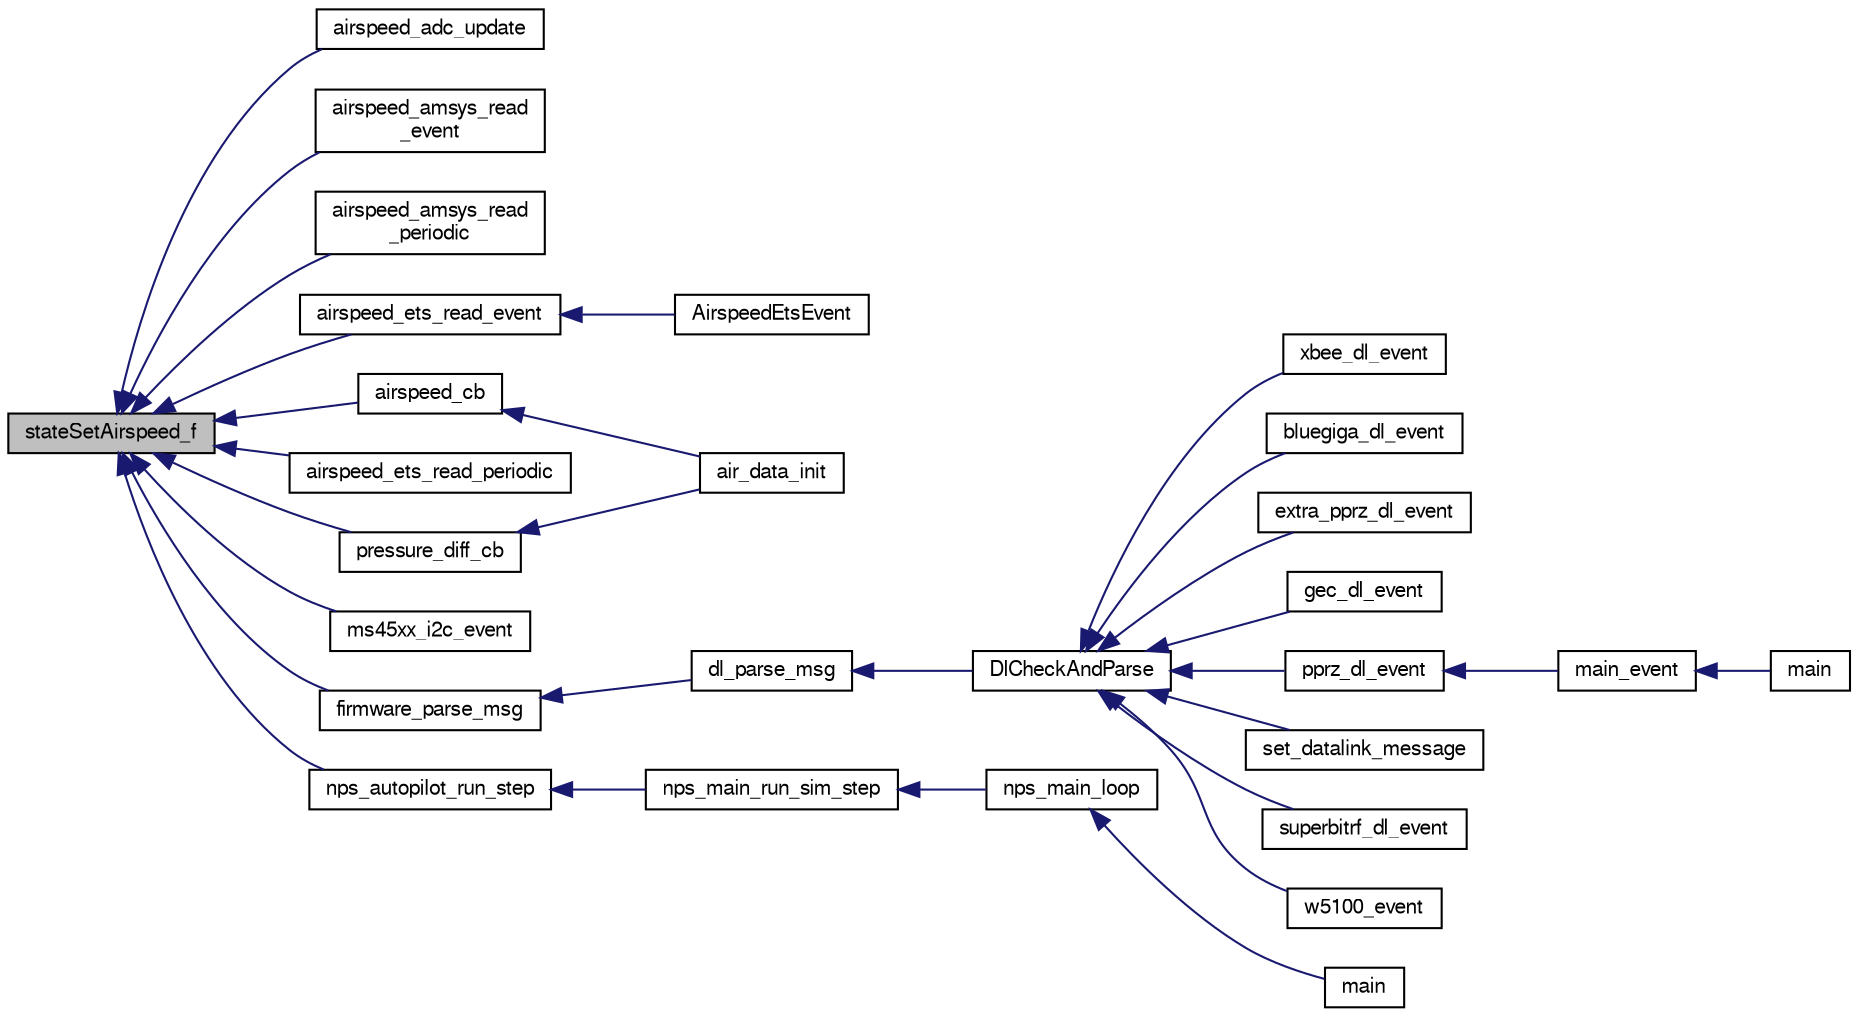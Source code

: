 digraph "stateSetAirspeed_f"
{
  edge [fontname="FreeSans",fontsize="10",labelfontname="FreeSans",labelfontsize="10"];
  node [fontname="FreeSans",fontsize="10",shape=record];
  rankdir="LR";
  Node1 [label="stateSetAirspeed_f",height=0.2,width=0.4,color="black", fillcolor="grey75", style="filled", fontcolor="black"];
  Node1 -> Node2 [dir="back",color="midnightblue",fontsize="10",style="solid",fontname="FreeSans"];
  Node2 [label="airspeed_adc_update",height=0.2,width=0.4,color="black", fillcolor="white", style="filled",URL="$airspeed__adc_8h.html#ab0e44bb7e2be106b0e9bfee8a53d9b09"];
  Node1 -> Node3 [dir="back",color="midnightblue",fontsize="10",style="solid",fontname="FreeSans"];
  Node3 [label="airspeed_amsys_read\l_event",height=0.2,width=0.4,color="black", fillcolor="white", style="filled",URL="$airspeed__amsys_8h.html#a5ab512571f05d2d4155b7dcdd014ee04"];
  Node1 -> Node4 [dir="back",color="midnightblue",fontsize="10",style="solid",fontname="FreeSans"];
  Node4 [label="airspeed_amsys_read\l_periodic",height=0.2,width=0.4,color="black", fillcolor="white", style="filled",URL="$airspeed__amsys_8h.html#aca26a3f68b1ae04d73408bcb37d62869"];
  Node1 -> Node5 [dir="back",color="midnightblue",fontsize="10",style="solid",fontname="FreeSans"];
  Node5 [label="airspeed_cb",height=0.2,width=0.4,color="black", fillcolor="white", style="filled",URL="$air__data_8c.html#af4b6a37d862e72a427f405e18fe3a5f5"];
  Node5 -> Node6 [dir="back",color="midnightblue",fontsize="10",style="solid",fontname="FreeSans"];
  Node6 [label="air_data_init",height=0.2,width=0.4,color="black", fillcolor="white", style="filled",URL="$air__data_8h.html#adf7b25090f4cb33d35ccfbc18470e0ad",tooltip="AirData initialization. "];
  Node1 -> Node7 [dir="back",color="midnightblue",fontsize="10",style="solid",fontname="FreeSans"];
  Node7 [label="airspeed_ets_read_event",height=0.2,width=0.4,color="black", fillcolor="white", style="filled",URL="$airspeed__ets_8h.html#a7f798514c3a1c93dcadd33c6ca0d9c5c"];
  Node7 -> Node8 [dir="back",color="midnightblue",fontsize="10",style="solid",fontname="FreeSans"];
  Node8 [label="AirspeedEtsEvent",height=0.2,width=0.4,color="black", fillcolor="white", style="filled",URL="$airspeed__ets_8h.html#a86e9e6b2216722814b35f68b3d00dd66"];
  Node1 -> Node9 [dir="back",color="midnightblue",fontsize="10",style="solid",fontname="FreeSans"];
  Node9 [label="airspeed_ets_read_periodic",height=0.2,width=0.4,color="black", fillcolor="white", style="filled",URL="$airspeed__ets_8h.html#abb7d3e50dfe1b063513c305da6d955db"];
  Node1 -> Node10 [dir="back",color="midnightblue",fontsize="10",style="solid",fontname="FreeSans"];
  Node10 [label="firmware_parse_msg",height=0.2,width=0.4,color="black", fillcolor="white", style="filled",URL="$datalink_8h.html#a3a59fd1cd4249ea5caeac113cde2d7a8",tooltip="Firmware specfic msg handler. "];
  Node10 -> Node11 [dir="back",color="midnightblue",fontsize="10",style="solid",fontname="FreeSans"];
  Node11 [label="dl_parse_msg",height=0.2,width=0.4,color="black", fillcolor="white", style="filled",URL="$datalink_8c.html#a8622e4eaf1529d8c64af55c0d05dadbe",tooltip="Should be called when chars are available in dl_buffer. "];
  Node11 -> Node12 [dir="back",color="midnightblue",fontsize="10",style="solid",fontname="FreeSans"];
  Node12 [label="DlCheckAndParse",height=0.2,width=0.4,color="black", fillcolor="white", style="filled",URL="$datalink_8h.html#aa9106add8d47671f6ebb3d8321813611",tooltip="Check for new message and parse. "];
  Node12 -> Node13 [dir="back",color="midnightblue",fontsize="10",style="solid",fontname="FreeSans"];
  Node13 [label="bluegiga_dl_event",height=0.2,width=0.4,color="black", fillcolor="white", style="filled",URL="$bluegiga__dl_8h.html#a921065e8139e27fbe413ef7459ed51b3",tooltip="Datalink Event. "];
  Node12 -> Node14 [dir="back",color="midnightblue",fontsize="10",style="solid",fontname="FreeSans"];
  Node14 [label="extra_pprz_dl_event",height=0.2,width=0.4,color="black", fillcolor="white", style="filled",URL="$extra__pprz__dl_8h.html#a95b5d2651fd6a78c616fe9ca1f556568",tooltip="Datalink Event. "];
  Node12 -> Node15 [dir="back",color="midnightblue",fontsize="10",style="solid",fontname="FreeSans"];
  Node15 [label="gec_dl_event",height=0.2,width=0.4,color="black", fillcolor="white", style="filled",URL="$gec__dl_8h.html#a7645c559a6c4a5f611acab677af4a579",tooltip="Datalink Event. "];
  Node12 -> Node16 [dir="back",color="midnightblue",fontsize="10",style="solid",fontname="FreeSans"];
  Node16 [label="pprz_dl_event",height=0.2,width=0.4,color="black", fillcolor="white", style="filled",URL="$pprz__dl_8h.html#adfe1564dac687b426549de7dfe029931",tooltip="Datalink Event. "];
  Node16 -> Node17 [dir="back",color="midnightblue",fontsize="10",style="solid",fontname="FreeSans"];
  Node17 [label="main_event",height=0.2,width=0.4,color="black", fillcolor="white", style="filled",URL="$setup__actuators_8c.html#a319a645047f275499aa30b0bc08c6e10"];
  Node17 -> Node18 [dir="back",color="midnightblue",fontsize="10",style="solid",fontname="FreeSans"];
  Node18 [label="main",height=0.2,width=0.4,color="black", fillcolor="white", style="filled",URL="$setup__actuators_8c.html#a840291bc02cba5474a4cb46a9b9566fe"];
  Node12 -> Node19 [dir="back",color="midnightblue",fontsize="10",style="solid",fontname="FreeSans"];
  Node19 [label="set_datalink_message",height=0.2,width=0.4,color="black", fillcolor="white", style="filled",URL="$sim__ap_8c.html#ad664061534694a2babfff03cfc5977f7"];
  Node12 -> Node20 [dir="back",color="midnightblue",fontsize="10",style="solid",fontname="FreeSans"];
  Node20 [label="superbitrf_dl_event",height=0.2,width=0.4,color="black", fillcolor="white", style="filled",URL="$modules_2datalink_2superbitrf_8h.html#a06a950af7255fea459d7c6de8c8c0cad",tooltip="The superbitrf datalink event call. "];
  Node12 -> Node21 [dir="back",color="midnightblue",fontsize="10",style="solid",fontname="FreeSans"];
  Node21 [label="w5100_event",height=0.2,width=0.4,color="black", fillcolor="white", style="filled",URL="$w5100_8h.html#a7266971e7bc00efad150ab73bbfc8c29"];
  Node12 -> Node22 [dir="back",color="midnightblue",fontsize="10",style="solid",fontname="FreeSans"];
  Node22 [label="xbee_dl_event",height=0.2,width=0.4,color="black", fillcolor="white", style="filled",URL="$xbee__dl_8h.html#ae70130a34c8efc48df440e2b410793c6",tooltip="Datalink Event. "];
  Node1 -> Node23 [dir="back",color="midnightblue",fontsize="10",style="solid",fontname="FreeSans"];
  Node23 [label="ms45xx_i2c_event",height=0.2,width=0.4,color="black", fillcolor="white", style="filled",URL="$airspeed__ms45xx__i2c_8h.html#a2c6e14442d63a2b169a79f88cbcc4fca"];
  Node1 -> Node24 [dir="back",color="midnightblue",fontsize="10",style="solid",fontname="FreeSans"];
  Node24 [label="nps_autopilot_run_step",height=0.2,width=0.4,color="black", fillcolor="white", style="filled",URL="$nps__autopilot__rotorcraft_8c.html#a12870aaa609d4860004be3cec4c8cf2a"];
  Node24 -> Node25 [dir="back",color="midnightblue",fontsize="10",style="solid",fontname="FreeSans"];
  Node25 [label="nps_main_run_sim_step",height=0.2,width=0.4,color="black", fillcolor="white", style="filled",URL="$nps__main__sitl_8c.html#a9a080385e191a932860731e6f511c775"];
  Node25 -> Node26 [dir="back",color="midnightblue",fontsize="10",style="solid",fontname="FreeSans"];
  Node26 [label="nps_main_loop",height=0.2,width=0.4,color="black", fillcolor="white", style="filled",URL="$nps__main__sitl_8c.html#afa201657c19f3eac2d07487bb11a261d"];
  Node26 -> Node27 [dir="back",color="midnightblue",fontsize="10",style="solid",fontname="FreeSans"];
  Node27 [label="main",height=0.2,width=0.4,color="black", fillcolor="white", style="filled",URL="$nps__main__sitl_8c.html#a3c04138a5bfe5d72780bb7e82a18e627"];
  Node1 -> Node28 [dir="back",color="midnightblue",fontsize="10",style="solid",fontname="FreeSans"];
  Node28 [label="pressure_diff_cb",height=0.2,width=0.4,color="black", fillcolor="white", style="filled",URL="$air__data_8c.html#a4ecdb280f61e36c777ce134bac0d140a"];
  Node28 -> Node6 [dir="back",color="midnightblue",fontsize="10",style="solid",fontname="FreeSans"];
}
